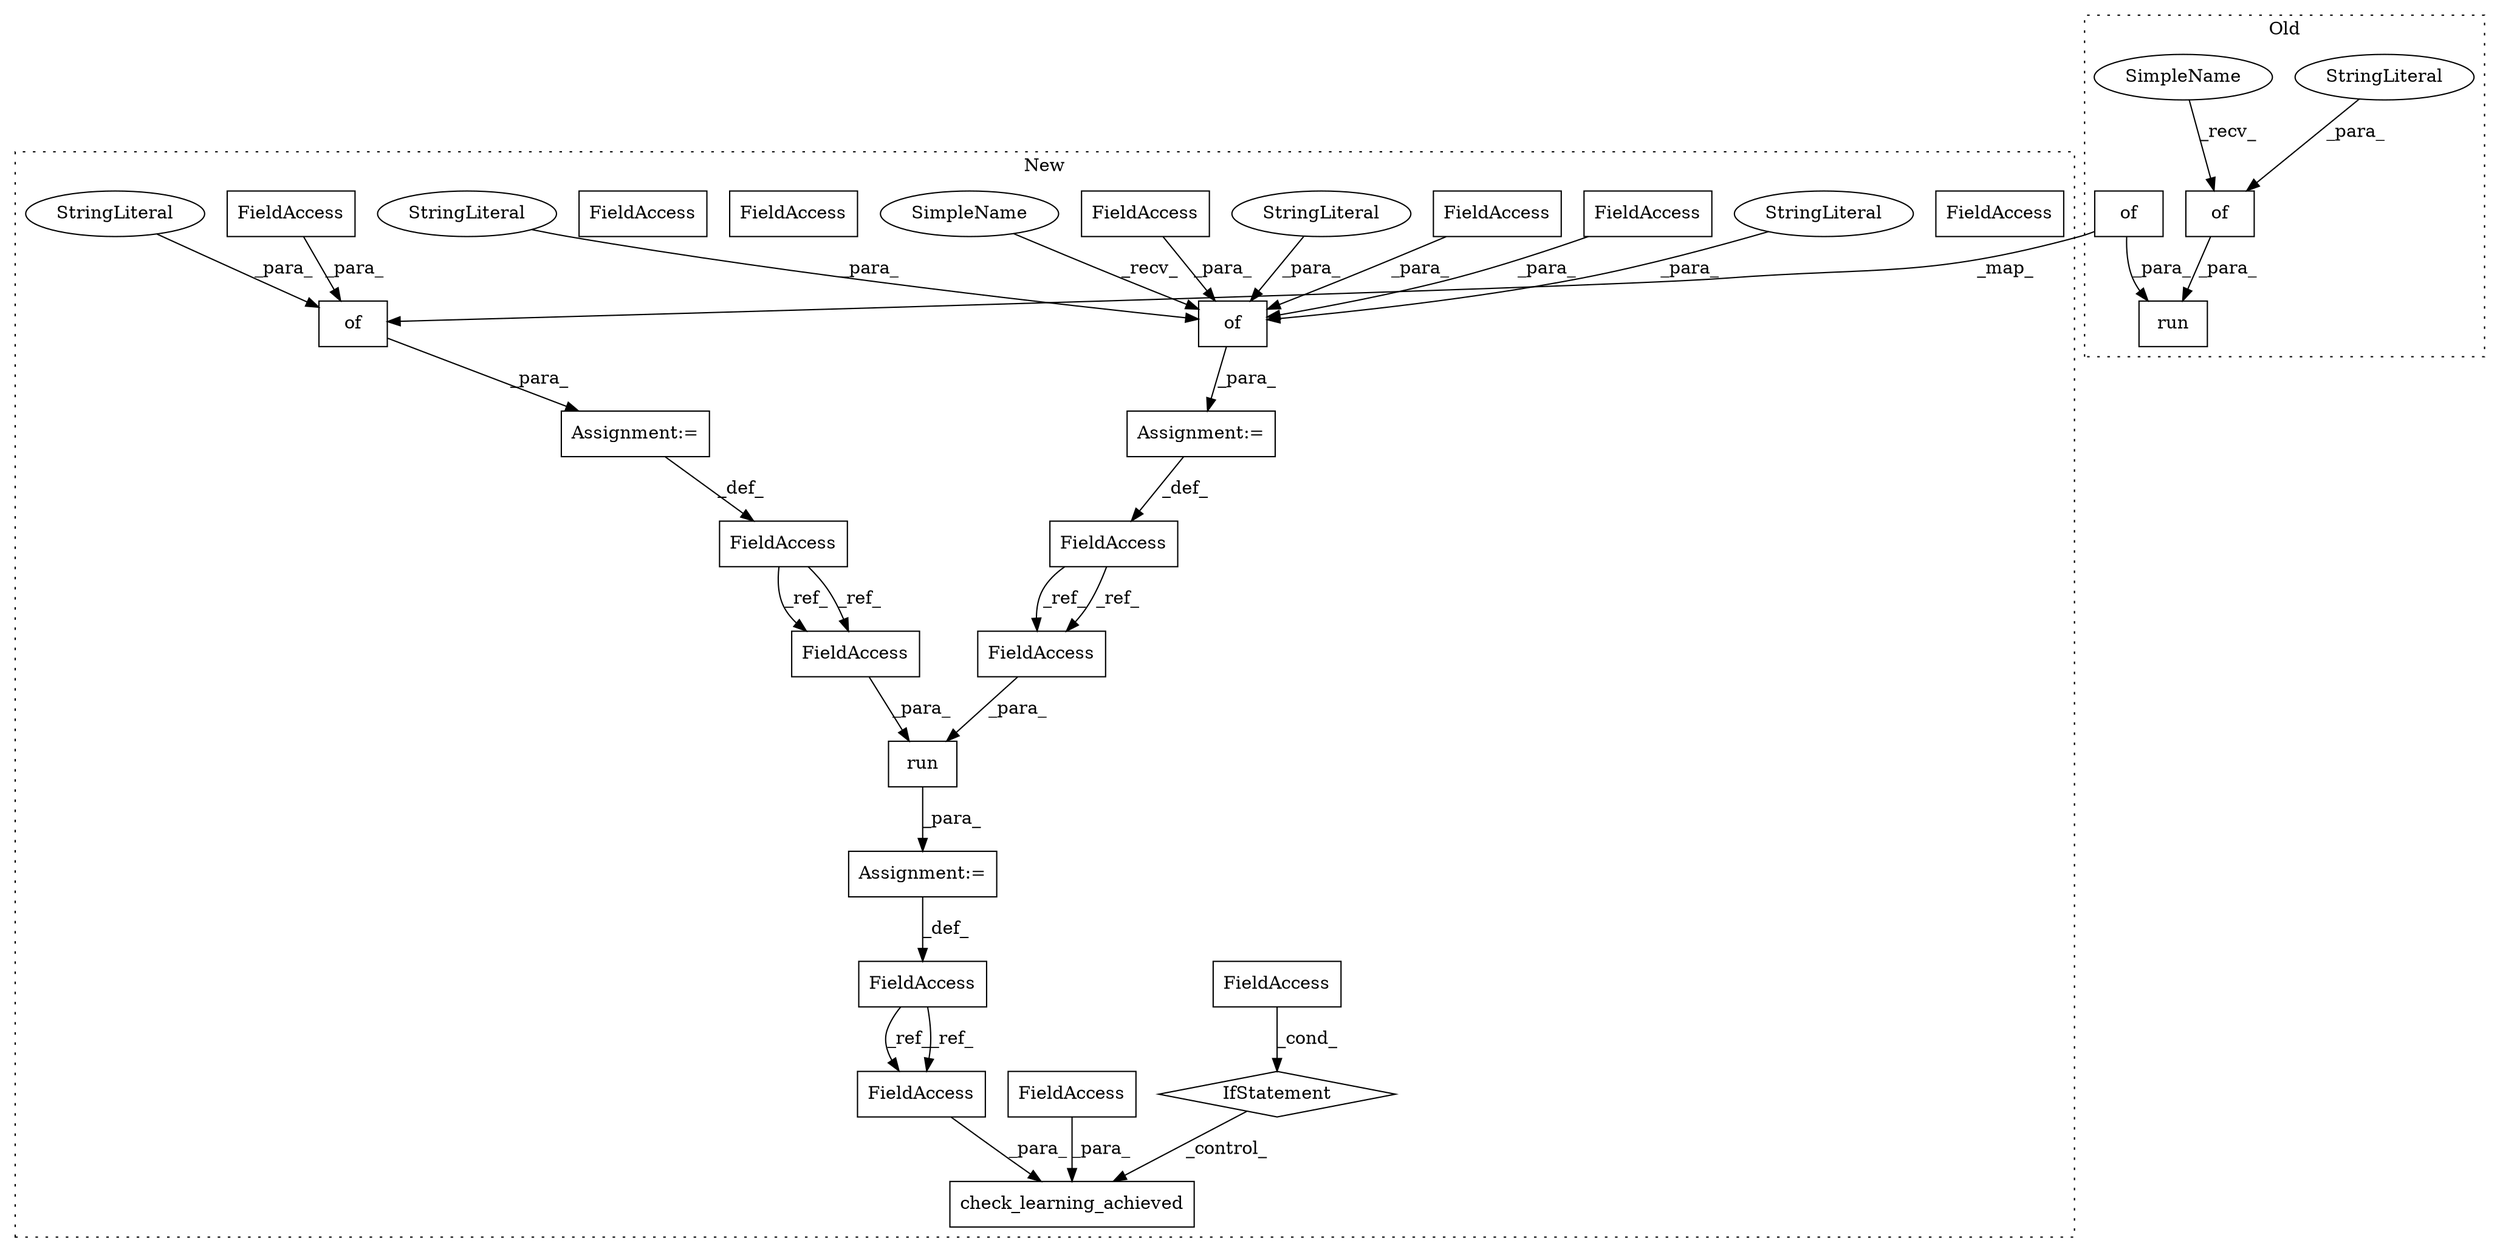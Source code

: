 digraph G {
subgraph cluster0 {
1 [label="of" a="32" s="3326,3383" l="3,1" shape="box"];
3 [label="StringLiteral" a="45" s="3357" l="21" shape="ellipse"];
17 [label="run" a="32" s="3312,3856" l="4,1" shape="box"];
24 [label="of" a="32" s="3389,3855" l="3,1" shape="box"];
31 [label="SimpleName" a="42" s="3322" l="3" shape="ellipse"];
label = "Old";
style="dotted";
}
subgraph cluster1 {
2 [label="check_learning_achieved" a="32" s="3293,3341" l="24,1" shape="box"];
4 [label="FieldAccess" a="22" s="3269" l="4" shape="box"];
5 [label="FieldAccess" a="22" s="3317" l="7" shape="box"];
6 [label="of" a="32" s="3097,3213" l="3,1" shape="box"];
7 [label="StringLiteral" a="45" s="3175" l="21" shape="ellipse"];
8 [label="StringLiteral" a="45" s="3137" l="17" shape="ellipse"];
9 [label="FieldAccess" a="22" s="3121" l="4" shape="box"];
10 [label="FieldAccess" a="22" s="3155" l="4" shape="box"];
11 [label="IfStatement" a="25" s="3265,3281" l="4,2" shape="diamond"];
12 [label="Assignment:=" a="7" s="3229" l="1" shape="box"];
13 [label="StringLiteral" a="45" s="3100" l="20" shape="ellipse"];
14 [label="FieldAccess" a="22" s="3197" l="4" shape="box"];
15 [label="FieldAccess" a="22" s="3325" l="4" shape="box"];
16 [label="FieldAccess" a="22" s="3222" l="7" shape="box"];
18 [label="Assignment:=" a="7" s="3092" l="1" shape="box"];
19 [label="FieldAccess" a="22" s="3088" l="4" shape="box"];
20 [label="FieldAccess" a="22" s="3252" l="4" shape="box"];
21 [label="run" a="32" s="3235,3256" l="4,1" shape="box"];
22 [label="FieldAccess" a="22" s="2577" l="6" shape="box"];
23 [label="of" a="32" s="2588,3079" l="3,1" shape="box"];
25 [label="FieldAccess" a="22" s="3245" l="6" shape="box"];
26 [label="Assignment:=" a="7" s="2583" l="1" shape="box"];
27 [label="FieldAccess" a="22" s="3069" l="4" shape="box"];
28 [label="StringLiteral" a="45" s="3055" l="13" shape="ellipse"];
29 [label="FieldAccess" a="22" s="3245" l="6" shape="box"];
30 [label="FieldAccess" a="22" s="3252" l="4" shape="box"];
32 [label="FieldAccess" a="22" s="3317" l="7" shape="box"];
33 [label="SimpleName" a="42" s="3093" l="3" shape="ellipse"];
label = "New";
style="dotted";
}
1 -> 17 [label="_para_"];
3 -> 1 [label="_para_"];
4 -> 11 [label="_cond_"];
6 -> 18 [label="_para_"];
7 -> 6 [label="_para_"];
8 -> 6 [label="_para_"];
9 -> 6 [label="_para_"];
10 -> 6 [label="_para_"];
11 -> 2 [label="_control_"];
12 -> 16 [label="_def_"];
13 -> 6 [label="_para_"];
14 -> 6 [label="_para_"];
15 -> 2 [label="_para_"];
16 -> 32 [label="_ref_"];
16 -> 32 [label="_ref_"];
18 -> 19 [label="_def_"];
19 -> 30 [label="_ref_"];
19 -> 30 [label="_ref_"];
21 -> 12 [label="_para_"];
22 -> 29 [label="_ref_"];
22 -> 29 [label="_ref_"];
23 -> 26 [label="_para_"];
24 -> 23 [label="_map_"];
24 -> 17 [label="_para_"];
26 -> 22 [label="_def_"];
27 -> 23 [label="_para_"];
28 -> 23 [label="_para_"];
29 -> 21 [label="_para_"];
30 -> 21 [label="_para_"];
31 -> 1 [label="_recv_"];
32 -> 2 [label="_para_"];
33 -> 6 [label="_recv_"];
}